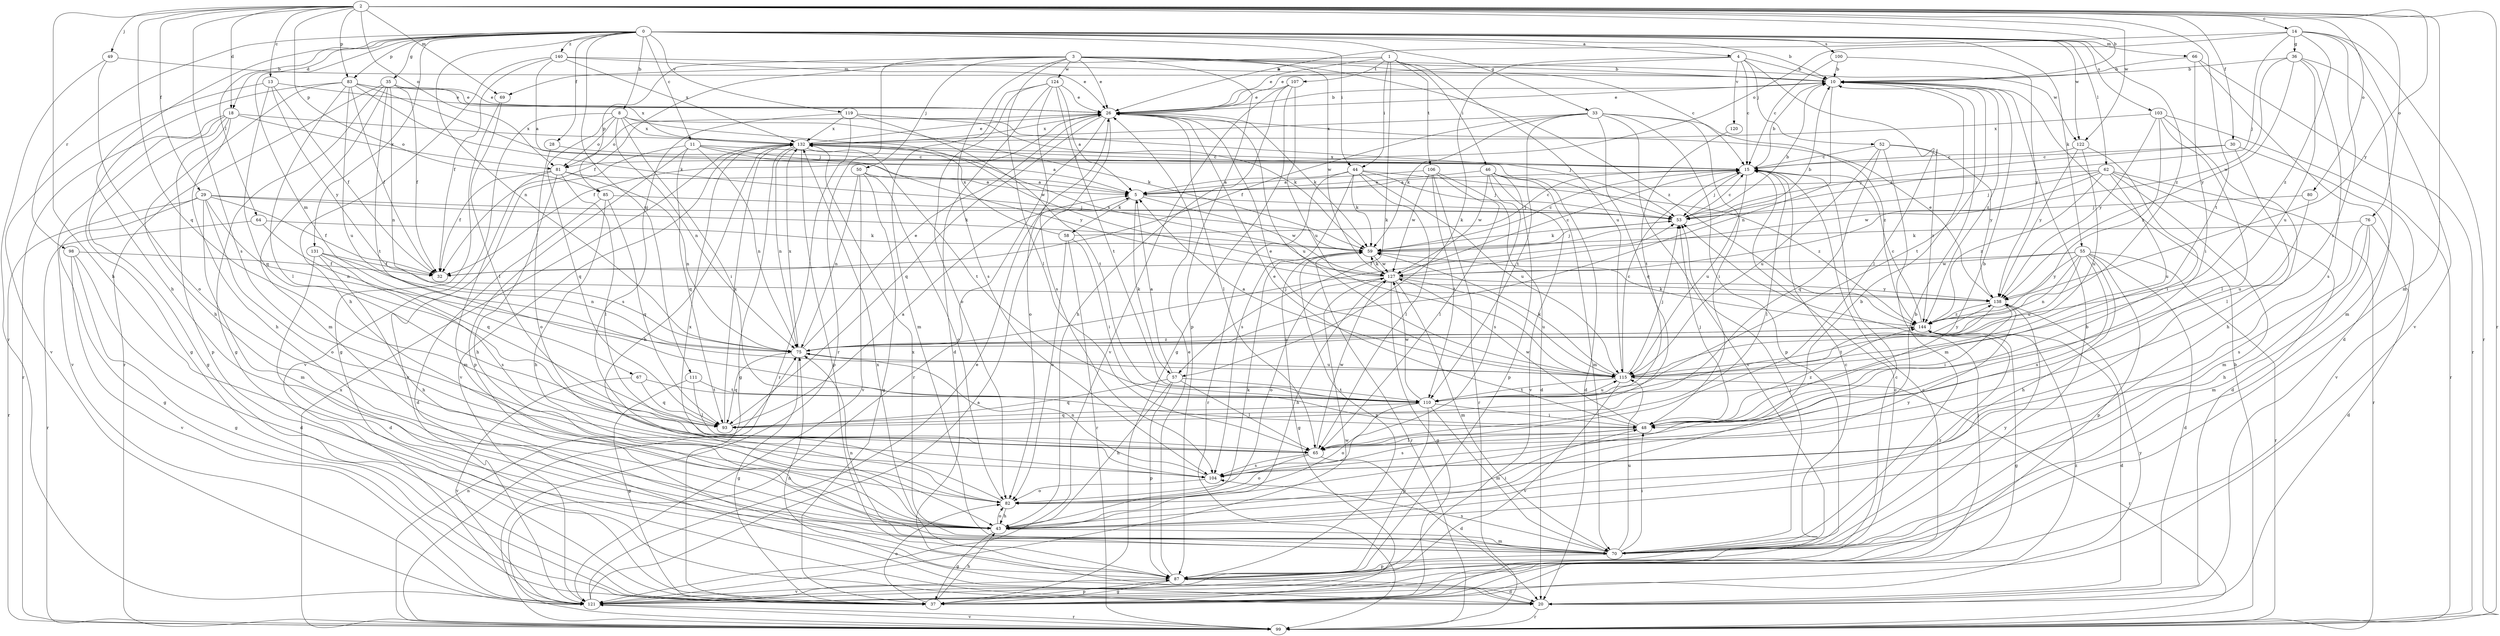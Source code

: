 strict digraph  {
0;
1;
2;
3;
4;
5;
8;
10;
11;
13;
14;
15;
18;
20;
26;
28;
29;
30;
32;
33;
35;
36;
37;
43;
44;
46;
48;
49;
50;
52;
53;
55;
57;
58;
59;
62;
64;
65;
66;
67;
69;
70;
75;
76;
80;
81;
82;
83;
85;
87;
93;
98;
99;
100;
103;
104;
106;
107;
110;
111;
115;
119;
120;
121;
122;
124;
127;
131;
132;
138;
140;
144;
0 -> 4  [label=a];
0 -> 8  [label=b];
0 -> 10  [label=b];
0 -> 11  [label=c];
0 -> 18  [label=d];
0 -> 28  [label=f];
0 -> 33  [label=g];
0 -> 35  [label=g];
0 -> 43  [label=h];
0 -> 44  [label=i];
0 -> 55  [label=k];
0 -> 62  [label=l];
0 -> 64  [label=l];
0 -> 66  [label=m];
0 -> 67  [label=m];
0 -> 75  [label=n];
0 -> 83  [label=p];
0 -> 98  [label=r];
0 -> 100  [label=s];
0 -> 103  [label=s];
0 -> 111  [label=u];
0 -> 119  [label=v];
0 -> 122  [label=w];
0 -> 131  [label=x];
0 -> 140  [label=z];
0 -> 144  [label=z];
1 -> 26  [label=e];
1 -> 44  [label=i];
1 -> 46  [label=i];
1 -> 57  [label=k];
1 -> 69  [label=m];
1 -> 106  [label=t];
1 -> 107  [label=t];
1 -> 115  [label=u];
2 -> 10  [label=b];
2 -> 13  [label=c];
2 -> 14  [label=c];
2 -> 18  [label=d];
2 -> 29  [label=f];
2 -> 30  [label=f];
2 -> 43  [label=h];
2 -> 49  [label=j];
2 -> 69  [label=m];
2 -> 70  [label=m];
2 -> 76  [label=o];
2 -> 80  [label=o];
2 -> 81  [label=o];
2 -> 83  [label=p];
2 -> 85  [label=p];
2 -> 93  [label=q];
2 -> 99  [label=r];
2 -> 104  [label=s];
2 -> 110  [label=t];
2 -> 122  [label=w];
2 -> 138  [label=y];
3 -> 10  [label=b];
3 -> 15  [label=c];
3 -> 26  [label=e];
3 -> 32  [label=f];
3 -> 50  [label=j];
3 -> 65  [label=l];
3 -> 85  [label=p];
3 -> 87  [label=p];
3 -> 99  [label=r];
3 -> 104  [label=s];
3 -> 122  [label=w];
3 -> 124  [label=w];
3 -> 127  [label=w];
3 -> 144  [label=z];
4 -> 10  [label=b];
4 -> 15  [label=c];
4 -> 26  [label=e];
4 -> 52  [label=j];
4 -> 57  [label=k];
4 -> 65  [label=l];
4 -> 120  [label=v];
5 -> 53  [label=j];
5 -> 57  [label=k];
5 -> 58  [label=k];
5 -> 127  [label=w];
8 -> 48  [label=i];
8 -> 59  [label=k];
8 -> 75  [label=n];
8 -> 81  [label=o];
8 -> 93  [label=q];
8 -> 121  [label=v];
8 -> 127  [label=w];
8 -> 132  [label=x];
10 -> 26  [label=e];
10 -> 75  [label=n];
10 -> 110  [label=t];
10 -> 144  [label=z];
11 -> 5  [label=a];
11 -> 15  [label=c];
11 -> 75  [label=n];
11 -> 87  [label=p];
11 -> 93  [label=q];
11 -> 121  [label=v];
11 -> 138  [label=y];
13 -> 26  [label=e];
13 -> 32  [label=f];
13 -> 93  [label=q];
13 -> 121  [label=v];
13 -> 138  [label=y];
14 -> 26  [label=e];
14 -> 36  [label=g];
14 -> 48  [label=i];
14 -> 53  [label=j];
14 -> 81  [label=o];
14 -> 99  [label=r];
14 -> 121  [label=v];
14 -> 144  [label=z];
15 -> 5  [label=a];
15 -> 10  [label=b];
15 -> 53  [label=j];
15 -> 65  [label=l];
15 -> 115  [label=u];
15 -> 132  [label=x];
18 -> 37  [label=g];
18 -> 43  [label=h];
18 -> 81  [label=o];
18 -> 87  [label=p];
18 -> 99  [label=r];
18 -> 121  [label=v];
18 -> 132  [label=x];
20 -> 75  [label=n];
20 -> 99  [label=r];
26 -> 10  [label=b];
26 -> 32  [label=f];
26 -> 59  [label=k];
26 -> 65  [label=l];
26 -> 81  [label=o];
26 -> 82  [label=o];
26 -> 93  [label=q];
26 -> 99  [label=r];
26 -> 115  [label=u];
26 -> 132  [label=x];
28 -> 15  [label=c];
28 -> 82  [label=o];
29 -> 32  [label=f];
29 -> 37  [label=g];
29 -> 53  [label=j];
29 -> 59  [label=k];
29 -> 70  [label=m];
29 -> 75  [label=n];
29 -> 82  [label=o];
29 -> 99  [label=r];
30 -> 15  [label=c];
30 -> 53  [label=j];
30 -> 65  [label=l];
30 -> 121  [label=v];
33 -> 32  [label=f];
33 -> 48  [label=i];
33 -> 59  [label=k];
33 -> 87  [label=p];
33 -> 93  [label=q];
33 -> 110  [label=t];
33 -> 121  [label=v];
33 -> 132  [label=x];
33 -> 144  [label=z];
35 -> 26  [label=e];
35 -> 32  [label=f];
35 -> 37  [label=g];
35 -> 70  [label=m];
35 -> 75  [label=n];
35 -> 99  [label=r];
35 -> 110  [label=t];
36 -> 10  [label=b];
36 -> 70  [label=m];
36 -> 104  [label=s];
36 -> 115  [label=u];
36 -> 127  [label=w];
36 -> 138  [label=y];
37 -> 15  [label=c];
37 -> 43  [label=h];
37 -> 53  [label=j];
37 -> 82  [label=o];
37 -> 87  [label=p];
37 -> 138  [label=y];
37 -> 144  [label=z];
43 -> 10  [label=b];
43 -> 37  [label=g];
43 -> 48  [label=i];
43 -> 59  [label=k];
43 -> 70  [label=m];
43 -> 82  [label=o];
44 -> 5  [label=a];
44 -> 53  [label=j];
44 -> 59  [label=k];
44 -> 65  [label=l];
44 -> 99  [label=r];
44 -> 104  [label=s];
44 -> 115  [label=u];
44 -> 144  [label=z];
46 -> 5  [label=a];
46 -> 20  [label=d];
46 -> 70  [label=m];
46 -> 87  [label=p];
46 -> 104  [label=s];
46 -> 121  [label=v];
46 -> 127  [label=w];
48 -> 10  [label=b];
48 -> 26  [label=e];
48 -> 53  [label=j];
48 -> 65  [label=l];
48 -> 104  [label=s];
48 -> 127  [label=w];
48 -> 144  [label=z];
49 -> 10  [label=b];
49 -> 82  [label=o];
49 -> 121  [label=v];
50 -> 5  [label=a];
50 -> 37  [label=g];
50 -> 75  [label=n];
50 -> 82  [label=o];
50 -> 121  [label=v];
52 -> 15  [label=c];
52 -> 70  [label=m];
52 -> 93  [label=q];
52 -> 115  [label=u];
52 -> 138  [label=y];
52 -> 144  [label=z];
53 -> 10  [label=b];
53 -> 15  [label=c];
53 -> 59  [label=k];
55 -> 20  [label=d];
55 -> 32  [label=f];
55 -> 43  [label=h];
55 -> 75  [label=n];
55 -> 87  [label=p];
55 -> 99  [label=r];
55 -> 104  [label=s];
55 -> 115  [label=u];
55 -> 127  [label=w];
55 -> 138  [label=y];
57 -> 5  [label=a];
57 -> 43  [label=h];
57 -> 65  [label=l];
57 -> 87  [label=p];
57 -> 93  [label=q];
57 -> 110  [label=t];
58 -> 15  [label=c];
58 -> 48  [label=i];
58 -> 82  [label=o];
58 -> 99  [label=r];
58 -> 132  [label=x];
59 -> 10  [label=b];
59 -> 15  [label=c];
59 -> 37  [label=g];
59 -> 53  [label=j];
59 -> 87  [label=p];
59 -> 99  [label=r];
59 -> 127  [label=w];
62 -> 5  [label=a];
62 -> 20  [label=d];
62 -> 53  [label=j];
62 -> 70  [label=m];
62 -> 99  [label=r];
62 -> 115  [label=u];
62 -> 127  [label=w];
62 -> 144  [label=z];
64 -> 59  [label=k];
64 -> 93  [label=q];
64 -> 99  [label=r];
65 -> 20  [label=d];
65 -> 82  [label=o];
65 -> 104  [label=s];
65 -> 127  [label=w];
66 -> 10  [label=b];
66 -> 20  [label=d];
66 -> 48  [label=i];
66 -> 99  [label=r];
67 -> 93  [label=q];
67 -> 110  [label=t];
67 -> 121  [label=v];
69 -> 37  [label=g];
69 -> 65  [label=l];
70 -> 10  [label=b];
70 -> 15  [label=c];
70 -> 48  [label=i];
70 -> 53  [label=j];
70 -> 75  [label=n];
70 -> 87  [label=p];
70 -> 104  [label=s];
70 -> 115  [label=u];
70 -> 132  [label=x];
70 -> 138  [label=y];
70 -> 144  [label=z];
75 -> 26  [label=e];
75 -> 37  [label=g];
75 -> 53  [label=j];
75 -> 93  [label=q];
75 -> 115  [label=u];
75 -> 132  [label=x];
75 -> 138  [label=y];
75 -> 144  [label=z];
76 -> 20  [label=d];
76 -> 43  [label=h];
76 -> 59  [label=k];
76 -> 70  [label=m];
76 -> 104  [label=s];
80 -> 53  [label=j];
80 -> 115  [label=u];
81 -> 5  [label=a];
81 -> 32  [label=f];
81 -> 43  [label=h];
81 -> 65  [label=l];
81 -> 70  [label=m];
81 -> 75  [label=n];
82 -> 10  [label=b];
82 -> 43  [label=h];
82 -> 132  [label=x];
82 -> 138  [label=y];
83 -> 26  [label=e];
83 -> 32  [label=f];
83 -> 37  [label=g];
83 -> 43  [label=h];
83 -> 53  [label=j];
83 -> 59  [label=k];
83 -> 65  [label=l];
83 -> 115  [label=u];
83 -> 132  [label=x];
85 -> 20  [label=d];
85 -> 43  [label=h];
85 -> 53  [label=j];
85 -> 93  [label=q];
87 -> 15  [label=c];
87 -> 20  [label=d];
87 -> 26  [label=e];
87 -> 37  [label=g];
87 -> 121  [label=v];
87 -> 132  [label=x];
93 -> 5  [label=a];
93 -> 132  [label=x];
98 -> 20  [label=d];
98 -> 32  [label=f];
98 -> 37  [label=g];
98 -> 121  [label=v];
99 -> 10  [label=b];
99 -> 75  [label=n];
99 -> 121  [label=v];
99 -> 132  [label=x];
100 -> 10  [label=b];
100 -> 15  [label=c];
100 -> 138  [label=y];
103 -> 43  [label=h];
103 -> 65  [label=l];
103 -> 99  [label=r];
103 -> 132  [label=x];
103 -> 138  [label=y];
103 -> 144  [label=z];
104 -> 75  [label=n];
104 -> 82  [label=o];
106 -> 5  [label=a];
106 -> 20  [label=d];
106 -> 65  [label=l];
106 -> 99  [label=r];
106 -> 110  [label=t];
106 -> 127  [label=w];
107 -> 26  [label=e];
107 -> 37  [label=g];
107 -> 43  [label=h];
107 -> 115  [label=u];
107 -> 121  [label=v];
110 -> 48  [label=i];
110 -> 70  [label=m];
110 -> 82  [label=o];
110 -> 87  [label=p];
110 -> 93  [label=q];
110 -> 115  [label=u];
110 -> 127  [label=w];
111 -> 37  [label=g];
111 -> 65  [label=l];
111 -> 110  [label=t];
115 -> 5  [label=a];
115 -> 15  [label=c];
115 -> 26  [label=e];
115 -> 53  [label=j];
115 -> 59  [label=k];
115 -> 99  [label=r];
115 -> 110  [label=t];
115 -> 121  [label=v];
119 -> 53  [label=j];
119 -> 59  [label=k];
119 -> 99  [label=r];
119 -> 104  [label=s];
119 -> 110  [label=t];
119 -> 132  [label=x];
120 -> 110  [label=t];
121 -> 5  [label=a];
121 -> 15  [label=c];
121 -> 26  [label=e];
121 -> 99  [label=r];
121 -> 127  [label=w];
122 -> 15  [label=c];
122 -> 48  [label=i];
122 -> 115  [label=u];
122 -> 138  [label=y];
124 -> 5  [label=a];
124 -> 20  [label=d];
124 -> 26  [label=e];
124 -> 70  [label=m];
124 -> 82  [label=o];
124 -> 104  [label=s];
124 -> 110  [label=t];
127 -> 15  [label=c];
127 -> 37  [label=g];
127 -> 43  [label=h];
127 -> 59  [label=k];
127 -> 70  [label=m];
127 -> 82  [label=o];
127 -> 115  [label=u];
127 -> 132  [label=x];
127 -> 138  [label=y];
131 -> 20  [label=d];
131 -> 32  [label=f];
131 -> 43  [label=h];
131 -> 75  [label=n];
131 -> 104  [label=s];
132 -> 15  [label=c];
132 -> 26  [label=e];
132 -> 37  [label=g];
132 -> 43  [label=h];
132 -> 75  [label=n];
132 -> 87  [label=p];
132 -> 110  [label=t];
132 -> 121  [label=v];
138 -> 26  [label=e];
138 -> 48  [label=i];
138 -> 110  [label=t];
138 -> 144  [label=z];
140 -> 5  [label=a];
140 -> 10  [label=b];
140 -> 26  [label=e];
140 -> 32  [label=f];
140 -> 43  [label=h];
140 -> 132  [label=x];
144 -> 15  [label=c];
144 -> 20  [label=d];
144 -> 37  [label=g];
144 -> 59  [label=k];
144 -> 75  [label=n];
}
